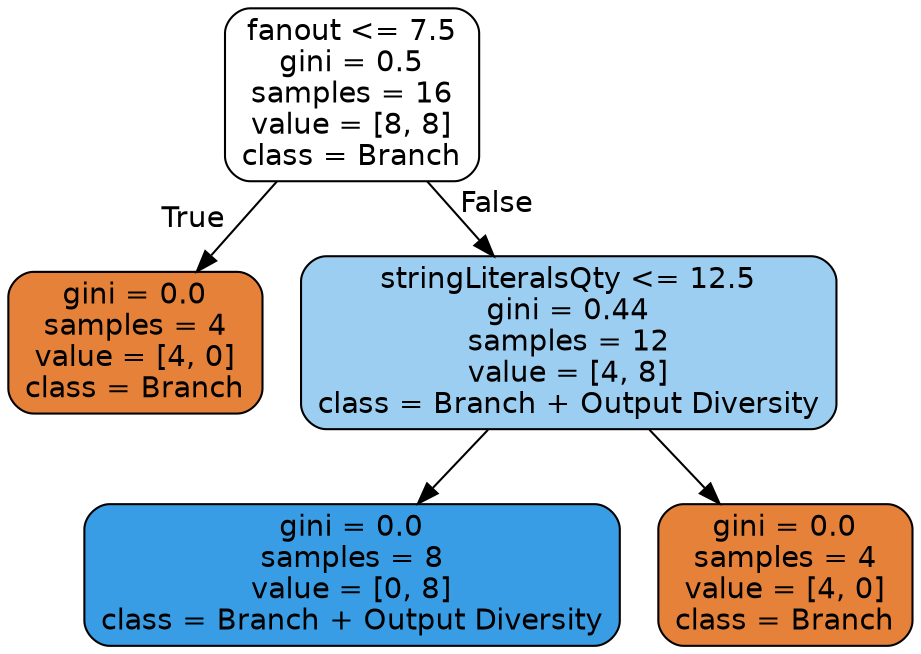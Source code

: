 digraph Tree {
node [shape=box, style="filled, rounded", color="black", fontname="helvetica"] ;
edge [fontname="helvetica"] ;
0 [label="fanout <= 7.5\ngini = 0.5\nsamples = 16\nvalue = [8, 8]\nclass = Branch", fillcolor="#ffffff"] ;
1 [label="gini = 0.0\nsamples = 4\nvalue = [4, 0]\nclass = Branch", fillcolor="#e58139"] ;
0 -> 1 [labeldistance=2.5, labelangle=45, headlabel="True"] ;
2 [label="stringLiteralsQty <= 12.5\ngini = 0.44\nsamples = 12\nvalue = [4, 8]\nclass = Branch + Output Diversity", fillcolor="#9ccef2"] ;
0 -> 2 [labeldistance=2.5, labelangle=-45, headlabel="False"] ;
3 [label="gini = 0.0\nsamples = 8\nvalue = [0, 8]\nclass = Branch + Output Diversity", fillcolor="#399de5"] ;
2 -> 3 ;
4 [label="gini = 0.0\nsamples = 4\nvalue = [4, 0]\nclass = Branch", fillcolor="#e58139"] ;
2 -> 4 ;
}